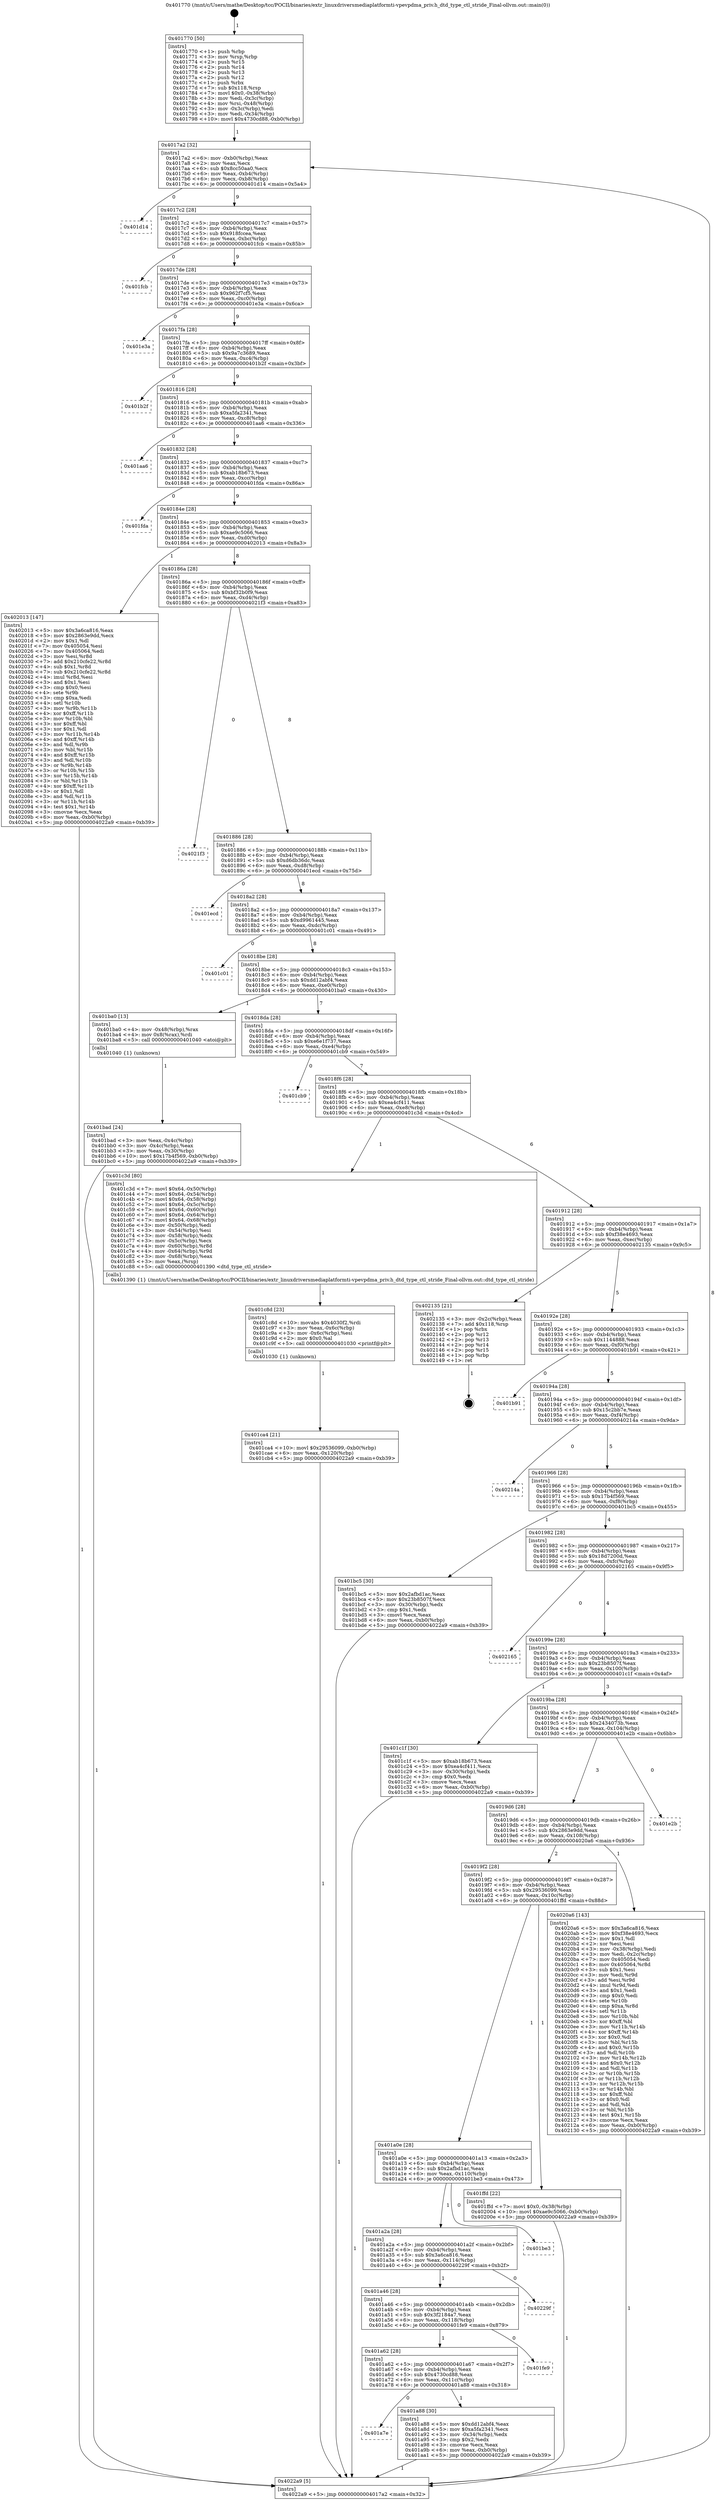digraph "0x401770" {
  label = "0x401770 (/mnt/c/Users/mathe/Desktop/tcc/POCII/binaries/extr_linuxdriversmediaplatformti-vpevpdma_priv.h_dtd_type_ctl_stride_Final-ollvm.out::main(0))"
  labelloc = "t"
  node[shape=record]

  Entry [label="",width=0.3,height=0.3,shape=circle,fillcolor=black,style=filled]
  "0x4017a2" [label="{
     0x4017a2 [32]\l
     | [instrs]\l
     &nbsp;&nbsp;0x4017a2 \<+6\>: mov -0xb0(%rbp),%eax\l
     &nbsp;&nbsp;0x4017a8 \<+2\>: mov %eax,%ecx\l
     &nbsp;&nbsp;0x4017aa \<+6\>: sub $0x8cc50aa0,%ecx\l
     &nbsp;&nbsp;0x4017b0 \<+6\>: mov %eax,-0xb4(%rbp)\l
     &nbsp;&nbsp;0x4017b6 \<+6\>: mov %ecx,-0xb8(%rbp)\l
     &nbsp;&nbsp;0x4017bc \<+6\>: je 0000000000401d14 \<main+0x5a4\>\l
  }"]
  "0x401d14" [label="{
     0x401d14\l
  }", style=dashed]
  "0x4017c2" [label="{
     0x4017c2 [28]\l
     | [instrs]\l
     &nbsp;&nbsp;0x4017c2 \<+5\>: jmp 00000000004017c7 \<main+0x57\>\l
     &nbsp;&nbsp;0x4017c7 \<+6\>: mov -0xb4(%rbp),%eax\l
     &nbsp;&nbsp;0x4017cd \<+5\>: sub $0x918fccea,%eax\l
     &nbsp;&nbsp;0x4017d2 \<+6\>: mov %eax,-0xbc(%rbp)\l
     &nbsp;&nbsp;0x4017d8 \<+6\>: je 0000000000401fcb \<main+0x85b\>\l
  }"]
  Exit [label="",width=0.3,height=0.3,shape=circle,fillcolor=black,style=filled,peripheries=2]
  "0x401fcb" [label="{
     0x401fcb\l
  }", style=dashed]
  "0x4017de" [label="{
     0x4017de [28]\l
     | [instrs]\l
     &nbsp;&nbsp;0x4017de \<+5\>: jmp 00000000004017e3 \<main+0x73\>\l
     &nbsp;&nbsp;0x4017e3 \<+6\>: mov -0xb4(%rbp),%eax\l
     &nbsp;&nbsp;0x4017e9 \<+5\>: sub $0x962f7cf5,%eax\l
     &nbsp;&nbsp;0x4017ee \<+6\>: mov %eax,-0xc0(%rbp)\l
     &nbsp;&nbsp;0x4017f4 \<+6\>: je 0000000000401e3a \<main+0x6ca\>\l
  }"]
  "0x401ca4" [label="{
     0x401ca4 [21]\l
     | [instrs]\l
     &nbsp;&nbsp;0x401ca4 \<+10\>: movl $0x29536099,-0xb0(%rbp)\l
     &nbsp;&nbsp;0x401cae \<+6\>: mov %eax,-0x120(%rbp)\l
     &nbsp;&nbsp;0x401cb4 \<+5\>: jmp 00000000004022a9 \<main+0xb39\>\l
  }"]
  "0x401e3a" [label="{
     0x401e3a\l
  }", style=dashed]
  "0x4017fa" [label="{
     0x4017fa [28]\l
     | [instrs]\l
     &nbsp;&nbsp;0x4017fa \<+5\>: jmp 00000000004017ff \<main+0x8f\>\l
     &nbsp;&nbsp;0x4017ff \<+6\>: mov -0xb4(%rbp),%eax\l
     &nbsp;&nbsp;0x401805 \<+5\>: sub $0x9a7c3689,%eax\l
     &nbsp;&nbsp;0x40180a \<+6\>: mov %eax,-0xc4(%rbp)\l
     &nbsp;&nbsp;0x401810 \<+6\>: je 0000000000401b2f \<main+0x3bf\>\l
  }"]
  "0x401c8d" [label="{
     0x401c8d [23]\l
     | [instrs]\l
     &nbsp;&nbsp;0x401c8d \<+10\>: movabs $0x4030f2,%rdi\l
     &nbsp;&nbsp;0x401c97 \<+3\>: mov %eax,-0x6c(%rbp)\l
     &nbsp;&nbsp;0x401c9a \<+3\>: mov -0x6c(%rbp),%esi\l
     &nbsp;&nbsp;0x401c9d \<+2\>: mov $0x0,%al\l
     &nbsp;&nbsp;0x401c9f \<+5\>: call 0000000000401030 \<printf@plt\>\l
     | [calls]\l
     &nbsp;&nbsp;0x401030 \{1\} (unknown)\l
  }"]
  "0x401b2f" [label="{
     0x401b2f\l
  }", style=dashed]
  "0x401816" [label="{
     0x401816 [28]\l
     | [instrs]\l
     &nbsp;&nbsp;0x401816 \<+5\>: jmp 000000000040181b \<main+0xab\>\l
     &nbsp;&nbsp;0x40181b \<+6\>: mov -0xb4(%rbp),%eax\l
     &nbsp;&nbsp;0x401821 \<+5\>: sub $0xa5fa2341,%eax\l
     &nbsp;&nbsp;0x401826 \<+6\>: mov %eax,-0xc8(%rbp)\l
     &nbsp;&nbsp;0x40182c \<+6\>: je 0000000000401aa6 \<main+0x336\>\l
  }"]
  "0x401bad" [label="{
     0x401bad [24]\l
     | [instrs]\l
     &nbsp;&nbsp;0x401bad \<+3\>: mov %eax,-0x4c(%rbp)\l
     &nbsp;&nbsp;0x401bb0 \<+3\>: mov -0x4c(%rbp),%eax\l
     &nbsp;&nbsp;0x401bb3 \<+3\>: mov %eax,-0x30(%rbp)\l
     &nbsp;&nbsp;0x401bb6 \<+10\>: movl $0x17b4f569,-0xb0(%rbp)\l
     &nbsp;&nbsp;0x401bc0 \<+5\>: jmp 00000000004022a9 \<main+0xb39\>\l
  }"]
  "0x401aa6" [label="{
     0x401aa6\l
  }", style=dashed]
  "0x401832" [label="{
     0x401832 [28]\l
     | [instrs]\l
     &nbsp;&nbsp;0x401832 \<+5\>: jmp 0000000000401837 \<main+0xc7\>\l
     &nbsp;&nbsp;0x401837 \<+6\>: mov -0xb4(%rbp),%eax\l
     &nbsp;&nbsp;0x40183d \<+5\>: sub $0xab18b673,%eax\l
     &nbsp;&nbsp;0x401842 \<+6\>: mov %eax,-0xcc(%rbp)\l
     &nbsp;&nbsp;0x401848 \<+6\>: je 0000000000401fda \<main+0x86a\>\l
  }"]
  "0x401770" [label="{
     0x401770 [50]\l
     | [instrs]\l
     &nbsp;&nbsp;0x401770 \<+1\>: push %rbp\l
     &nbsp;&nbsp;0x401771 \<+3\>: mov %rsp,%rbp\l
     &nbsp;&nbsp;0x401774 \<+2\>: push %r15\l
     &nbsp;&nbsp;0x401776 \<+2\>: push %r14\l
     &nbsp;&nbsp;0x401778 \<+2\>: push %r13\l
     &nbsp;&nbsp;0x40177a \<+2\>: push %r12\l
     &nbsp;&nbsp;0x40177c \<+1\>: push %rbx\l
     &nbsp;&nbsp;0x40177d \<+7\>: sub $0x118,%rsp\l
     &nbsp;&nbsp;0x401784 \<+7\>: movl $0x0,-0x38(%rbp)\l
     &nbsp;&nbsp;0x40178b \<+3\>: mov %edi,-0x3c(%rbp)\l
     &nbsp;&nbsp;0x40178e \<+4\>: mov %rsi,-0x48(%rbp)\l
     &nbsp;&nbsp;0x401792 \<+3\>: mov -0x3c(%rbp),%edi\l
     &nbsp;&nbsp;0x401795 \<+3\>: mov %edi,-0x34(%rbp)\l
     &nbsp;&nbsp;0x401798 \<+10\>: movl $0x4730cd88,-0xb0(%rbp)\l
  }"]
  "0x401fda" [label="{
     0x401fda\l
  }", style=dashed]
  "0x40184e" [label="{
     0x40184e [28]\l
     | [instrs]\l
     &nbsp;&nbsp;0x40184e \<+5\>: jmp 0000000000401853 \<main+0xe3\>\l
     &nbsp;&nbsp;0x401853 \<+6\>: mov -0xb4(%rbp),%eax\l
     &nbsp;&nbsp;0x401859 \<+5\>: sub $0xae9c5066,%eax\l
     &nbsp;&nbsp;0x40185e \<+6\>: mov %eax,-0xd0(%rbp)\l
     &nbsp;&nbsp;0x401864 \<+6\>: je 0000000000402013 \<main+0x8a3\>\l
  }"]
  "0x4022a9" [label="{
     0x4022a9 [5]\l
     | [instrs]\l
     &nbsp;&nbsp;0x4022a9 \<+5\>: jmp 00000000004017a2 \<main+0x32\>\l
  }"]
  "0x402013" [label="{
     0x402013 [147]\l
     | [instrs]\l
     &nbsp;&nbsp;0x402013 \<+5\>: mov $0x3a6ca816,%eax\l
     &nbsp;&nbsp;0x402018 \<+5\>: mov $0x2863e9dd,%ecx\l
     &nbsp;&nbsp;0x40201d \<+2\>: mov $0x1,%dl\l
     &nbsp;&nbsp;0x40201f \<+7\>: mov 0x405054,%esi\l
     &nbsp;&nbsp;0x402026 \<+7\>: mov 0x405064,%edi\l
     &nbsp;&nbsp;0x40202d \<+3\>: mov %esi,%r8d\l
     &nbsp;&nbsp;0x402030 \<+7\>: add $0x210cfe22,%r8d\l
     &nbsp;&nbsp;0x402037 \<+4\>: sub $0x1,%r8d\l
     &nbsp;&nbsp;0x40203b \<+7\>: sub $0x210cfe22,%r8d\l
     &nbsp;&nbsp;0x402042 \<+4\>: imul %r8d,%esi\l
     &nbsp;&nbsp;0x402046 \<+3\>: and $0x1,%esi\l
     &nbsp;&nbsp;0x402049 \<+3\>: cmp $0x0,%esi\l
     &nbsp;&nbsp;0x40204c \<+4\>: sete %r9b\l
     &nbsp;&nbsp;0x402050 \<+3\>: cmp $0xa,%edi\l
     &nbsp;&nbsp;0x402053 \<+4\>: setl %r10b\l
     &nbsp;&nbsp;0x402057 \<+3\>: mov %r9b,%r11b\l
     &nbsp;&nbsp;0x40205a \<+4\>: xor $0xff,%r11b\l
     &nbsp;&nbsp;0x40205e \<+3\>: mov %r10b,%bl\l
     &nbsp;&nbsp;0x402061 \<+3\>: xor $0xff,%bl\l
     &nbsp;&nbsp;0x402064 \<+3\>: xor $0x1,%dl\l
     &nbsp;&nbsp;0x402067 \<+3\>: mov %r11b,%r14b\l
     &nbsp;&nbsp;0x40206a \<+4\>: and $0xff,%r14b\l
     &nbsp;&nbsp;0x40206e \<+3\>: and %dl,%r9b\l
     &nbsp;&nbsp;0x402071 \<+3\>: mov %bl,%r15b\l
     &nbsp;&nbsp;0x402074 \<+4\>: and $0xff,%r15b\l
     &nbsp;&nbsp;0x402078 \<+3\>: and %dl,%r10b\l
     &nbsp;&nbsp;0x40207b \<+3\>: or %r9b,%r14b\l
     &nbsp;&nbsp;0x40207e \<+3\>: or %r10b,%r15b\l
     &nbsp;&nbsp;0x402081 \<+3\>: xor %r15b,%r14b\l
     &nbsp;&nbsp;0x402084 \<+3\>: or %bl,%r11b\l
     &nbsp;&nbsp;0x402087 \<+4\>: xor $0xff,%r11b\l
     &nbsp;&nbsp;0x40208b \<+3\>: or $0x1,%dl\l
     &nbsp;&nbsp;0x40208e \<+3\>: and %dl,%r11b\l
     &nbsp;&nbsp;0x402091 \<+3\>: or %r11b,%r14b\l
     &nbsp;&nbsp;0x402094 \<+4\>: test $0x1,%r14b\l
     &nbsp;&nbsp;0x402098 \<+3\>: cmovne %ecx,%eax\l
     &nbsp;&nbsp;0x40209b \<+6\>: mov %eax,-0xb0(%rbp)\l
     &nbsp;&nbsp;0x4020a1 \<+5\>: jmp 00000000004022a9 \<main+0xb39\>\l
  }"]
  "0x40186a" [label="{
     0x40186a [28]\l
     | [instrs]\l
     &nbsp;&nbsp;0x40186a \<+5\>: jmp 000000000040186f \<main+0xff\>\l
     &nbsp;&nbsp;0x40186f \<+6\>: mov -0xb4(%rbp),%eax\l
     &nbsp;&nbsp;0x401875 \<+5\>: sub $0xbf32b0f9,%eax\l
     &nbsp;&nbsp;0x40187a \<+6\>: mov %eax,-0xd4(%rbp)\l
     &nbsp;&nbsp;0x401880 \<+6\>: je 00000000004021f3 \<main+0xa83\>\l
  }"]
  "0x401a7e" [label="{
     0x401a7e\l
  }", style=dashed]
  "0x4021f3" [label="{
     0x4021f3\l
  }", style=dashed]
  "0x401886" [label="{
     0x401886 [28]\l
     | [instrs]\l
     &nbsp;&nbsp;0x401886 \<+5\>: jmp 000000000040188b \<main+0x11b\>\l
     &nbsp;&nbsp;0x40188b \<+6\>: mov -0xb4(%rbp),%eax\l
     &nbsp;&nbsp;0x401891 \<+5\>: sub $0xd6db36dc,%eax\l
     &nbsp;&nbsp;0x401896 \<+6\>: mov %eax,-0xd8(%rbp)\l
     &nbsp;&nbsp;0x40189c \<+6\>: je 0000000000401ecd \<main+0x75d\>\l
  }"]
  "0x401a88" [label="{
     0x401a88 [30]\l
     | [instrs]\l
     &nbsp;&nbsp;0x401a88 \<+5\>: mov $0xdd12abf4,%eax\l
     &nbsp;&nbsp;0x401a8d \<+5\>: mov $0xa5fa2341,%ecx\l
     &nbsp;&nbsp;0x401a92 \<+3\>: mov -0x34(%rbp),%edx\l
     &nbsp;&nbsp;0x401a95 \<+3\>: cmp $0x2,%edx\l
     &nbsp;&nbsp;0x401a98 \<+3\>: cmovne %ecx,%eax\l
     &nbsp;&nbsp;0x401a9b \<+6\>: mov %eax,-0xb0(%rbp)\l
     &nbsp;&nbsp;0x401aa1 \<+5\>: jmp 00000000004022a9 \<main+0xb39\>\l
  }"]
  "0x401ecd" [label="{
     0x401ecd\l
  }", style=dashed]
  "0x4018a2" [label="{
     0x4018a2 [28]\l
     | [instrs]\l
     &nbsp;&nbsp;0x4018a2 \<+5\>: jmp 00000000004018a7 \<main+0x137\>\l
     &nbsp;&nbsp;0x4018a7 \<+6\>: mov -0xb4(%rbp),%eax\l
     &nbsp;&nbsp;0x4018ad \<+5\>: sub $0xd9961445,%eax\l
     &nbsp;&nbsp;0x4018b2 \<+6\>: mov %eax,-0xdc(%rbp)\l
     &nbsp;&nbsp;0x4018b8 \<+6\>: je 0000000000401c01 \<main+0x491\>\l
  }"]
  "0x401a62" [label="{
     0x401a62 [28]\l
     | [instrs]\l
     &nbsp;&nbsp;0x401a62 \<+5\>: jmp 0000000000401a67 \<main+0x2f7\>\l
     &nbsp;&nbsp;0x401a67 \<+6\>: mov -0xb4(%rbp),%eax\l
     &nbsp;&nbsp;0x401a6d \<+5\>: sub $0x4730cd88,%eax\l
     &nbsp;&nbsp;0x401a72 \<+6\>: mov %eax,-0x11c(%rbp)\l
     &nbsp;&nbsp;0x401a78 \<+6\>: je 0000000000401a88 \<main+0x318\>\l
  }"]
  "0x401c01" [label="{
     0x401c01\l
  }", style=dashed]
  "0x4018be" [label="{
     0x4018be [28]\l
     | [instrs]\l
     &nbsp;&nbsp;0x4018be \<+5\>: jmp 00000000004018c3 \<main+0x153\>\l
     &nbsp;&nbsp;0x4018c3 \<+6\>: mov -0xb4(%rbp),%eax\l
     &nbsp;&nbsp;0x4018c9 \<+5\>: sub $0xdd12abf4,%eax\l
     &nbsp;&nbsp;0x4018ce \<+6\>: mov %eax,-0xe0(%rbp)\l
     &nbsp;&nbsp;0x4018d4 \<+6\>: je 0000000000401ba0 \<main+0x430\>\l
  }"]
  "0x401fe9" [label="{
     0x401fe9\l
  }", style=dashed]
  "0x401ba0" [label="{
     0x401ba0 [13]\l
     | [instrs]\l
     &nbsp;&nbsp;0x401ba0 \<+4\>: mov -0x48(%rbp),%rax\l
     &nbsp;&nbsp;0x401ba4 \<+4\>: mov 0x8(%rax),%rdi\l
     &nbsp;&nbsp;0x401ba8 \<+5\>: call 0000000000401040 \<atoi@plt\>\l
     | [calls]\l
     &nbsp;&nbsp;0x401040 \{1\} (unknown)\l
  }"]
  "0x4018da" [label="{
     0x4018da [28]\l
     | [instrs]\l
     &nbsp;&nbsp;0x4018da \<+5\>: jmp 00000000004018df \<main+0x16f\>\l
     &nbsp;&nbsp;0x4018df \<+6\>: mov -0xb4(%rbp),%eax\l
     &nbsp;&nbsp;0x4018e5 \<+5\>: sub $0xe6e1f737,%eax\l
     &nbsp;&nbsp;0x4018ea \<+6\>: mov %eax,-0xe4(%rbp)\l
     &nbsp;&nbsp;0x4018f0 \<+6\>: je 0000000000401cb9 \<main+0x549\>\l
  }"]
  "0x401a46" [label="{
     0x401a46 [28]\l
     | [instrs]\l
     &nbsp;&nbsp;0x401a46 \<+5\>: jmp 0000000000401a4b \<main+0x2db\>\l
     &nbsp;&nbsp;0x401a4b \<+6\>: mov -0xb4(%rbp),%eax\l
     &nbsp;&nbsp;0x401a51 \<+5\>: sub $0x3f2184a7,%eax\l
     &nbsp;&nbsp;0x401a56 \<+6\>: mov %eax,-0x118(%rbp)\l
     &nbsp;&nbsp;0x401a5c \<+6\>: je 0000000000401fe9 \<main+0x879\>\l
  }"]
  "0x401cb9" [label="{
     0x401cb9\l
  }", style=dashed]
  "0x4018f6" [label="{
     0x4018f6 [28]\l
     | [instrs]\l
     &nbsp;&nbsp;0x4018f6 \<+5\>: jmp 00000000004018fb \<main+0x18b\>\l
     &nbsp;&nbsp;0x4018fb \<+6\>: mov -0xb4(%rbp),%eax\l
     &nbsp;&nbsp;0x401901 \<+5\>: sub $0xea4cf411,%eax\l
     &nbsp;&nbsp;0x401906 \<+6\>: mov %eax,-0xe8(%rbp)\l
     &nbsp;&nbsp;0x40190c \<+6\>: je 0000000000401c3d \<main+0x4cd\>\l
  }"]
  "0x40229f" [label="{
     0x40229f\l
  }", style=dashed]
  "0x401c3d" [label="{
     0x401c3d [80]\l
     | [instrs]\l
     &nbsp;&nbsp;0x401c3d \<+7\>: movl $0x64,-0x50(%rbp)\l
     &nbsp;&nbsp;0x401c44 \<+7\>: movl $0x64,-0x54(%rbp)\l
     &nbsp;&nbsp;0x401c4b \<+7\>: movl $0x64,-0x58(%rbp)\l
     &nbsp;&nbsp;0x401c52 \<+7\>: movl $0x64,-0x5c(%rbp)\l
     &nbsp;&nbsp;0x401c59 \<+7\>: movl $0x64,-0x60(%rbp)\l
     &nbsp;&nbsp;0x401c60 \<+7\>: movl $0x64,-0x64(%rbp)\l
     &nbsp;&nbsp;0x401c67 \<+7\>: movl $0x64,-0x68(%rbp)\l
     &nbsp;&nbsp;0x401c6e \<+3\>: mov -0x50(%rbp),%edi\l
     &nbsp;&nbsp;0x401c71 \<+3\>: mov -0x54(%rbp),%esi\l
     &nbsp;&nbsp;0x401c74 \<+3\>: mov -0x58(%rbp),%edx\l
     &nbsp;&nbsp;0x401c77 \<+3\>: mov -0x5c(%rbp),%ecx\l
     &nbsp;&nbsp;0x401c7a \<+4\>: mov -0x60(%rbp),%r8d\l
     &nbsp;&nbsp;0x401c7e \<+4\>: mov -0x64(%rbp),%r9d\l
     &nbsp;&nbsp;0x401c82 \<+3\>: mov -0x68(%rbp),%eax\l
     &nbsp;&nbsp;0x401c85 \<+3\>: mov %eax,(%rsp)\l
     &nbsp;&nbsp;0x401c88 \<+5\>: call 0000000000401390 \<dtd_type_ctl_stride\>\l
     | [calls]\l
     &nbsp;&nbsp;0x401390 \{1\} (/mnt/c/Users/mathe/Desktop/tcc/POCII/binaries/extr_linuxdriversmediaplatformti-vpevpdma_priv.h_dtd_type_ctl_stride_Final-ollvm.out::dtd_type_ctl_stride)\l
  }"]
  "0x401912" [label="{
     0x401912 [28]\l
     | [instrs]\l
     &nbsp;&nbsp;0x401912 \<+5\>: jmp 0000000000401917 \<main+0x1a7\>\l
     &nbsp;&nbsp;0x401917 \<+6\>: mov -0xb4(%rbp),%eax\l
     &nbsp;&nbsp;0x40191d \<+5\>: sub $0xf38e4693,%eax\l
     &nbsp;&nbsp;0x401922 \<+6\>: mov %eax,-0xec(%rbp)\l
     &nbsp;&nbsp;0x401928 \<+6\>: je 0000000000402135 \<main+0x9c5\>\l
  }"]
  "0x401a2a" [label="{
     0x401a2a [28]\l
     | [instrs]\l
     &nbsp;&nbsp;0x401a2a \<+5\>: jmp 0000000000401a2f \<main+0x2bf\>\l
     &nbsp;&nbsp;0x401a2f \<+6\>: mov -0xb4(%rbp),%eax\l
     &nbsp;&nbsp;0x401a35 \<+5\>: sub $0x3a6ca816,%eax\l
     &nbsp;&nbsp;0x401a3a \<+6\>: mov %eax,-0x114(%rbp)\l
     &nbsp;&nbsp;0x401a40 \<+6\>: je 000000000040229f \<main+0xb2f\>\l
  }"]
  "0x402135" [label="{
     0x402135 [21]\l
     | [instrs]\l
     &nbsp;&nbsp;0x402135 \<+3\>: mov -0x2c(%rbp),%eax\l
     &nbsp;&nbsp;0x402138 \<+7\>: add $0x118,%rsp\l
     &nbsp;&nbsp;0x40213f \<+1\>: pop %rbx\l
     &nbsp;&nbsp;0x402140 \<+2\>: pop %r12\l
     &nbsp;&nbsp;0x402142 \<+2\>: pop %r13\l
     &nbsp;&nbsp;0x402144 \<+2\>: pop %r14\l
     &nbsp;&nbsp;0x402146 \<+2\>: pop %r15\l
     &nbsp;&nbsp;0x402148 \<+1\>: pop %rbp\l
     &nbsp;&nbsp;0x402149 \<+1\>: ret\l
  }"]
  "0x40192e" [label="{
     0x40192e [28]\l
     | [instrs]\l
     &nbsp;&nbsp;0x40192e \<+5\>: jmp 0000000000401933 \<main+0x1c3\>\l
     &nbsp;&nbsp;0x401933 \<+6\>: mov -0xb4(%rbp),%eax\l
     &nbsp;&nbsp;0x401939 \<+5\>: sub $0x1144888,%eax\l
     &nbsp;&nbsp;0x40193e \<+6\>: mov %eax,-0xf0(%rbp)\l
     &nbsp;&nbsp;0x401944 \<+6\>: je 0000000000401b91 \<main+0x421\>\l
  }"]
  "0x401be3" [label="{
     0x401be3\l
  }", style=dashed]
  "0x401b91" [label="{
     0x401b91\l
  }", style=dashed]
  "0x40194a" [label="{
     0x40194a [28]\l
     | [instrs]\l
     &nbsp;&nbsp;0x40194a \<+5\>: jmp 000000000040194f \<main+0x1df\>\l
     &nbsp;&nbsp;0x40194f \<+6\>: mov -0xb4(%rbp),%eax\l
     &nbsp;&nbsp;0x401955 \<+5\>: sub $0x15c2bb7e,%eax\l
     &nbsp;&nbsp;0x40195a \<+6\>: mov %eax,-0xf4(%rbp)\l
     &nbsp;&nbsp;0x401960 \<+6\>: je 000000000040214a \<main+0x9da\>\l
  }"]
  "0x401a0e" [label="{
     0x401a0e [28]\l
     | [instrs]\l
     &nbsp;&nbsp;0x401a0e \<+5\>: jmp 0000000000401a13 \<main+0x2a3\>\l
     &nbsp;&nbsp;0x401a13 \<+6\>: mov -0xb4(%rbp),%eax\l
     &nbsp;&nbsp;0x401a19 \<+5\>: sub $0x2afbd1ac,%eax\l
     &nbsp;&nbsp;0x401a1e \<+6\>: mov %eax,-0x110(%rbp)\l
     &nbsp;&nbsp;0x401a24 \<+6\>: je 0000000000401be3 \<main+0x473\>\l
  }"]
  "0x40214a" [label="{
     0x40214a\l
  }", style=dashed]
  "0x401966" [label="{
     0x401966 [28]\l
     | [instrs]\l
     &nbsp;&nbsp;0x401966 \<+5\>: jmp 000000000040196b \<main+0x1fb\>\l
     &nbsp;&nbsp;0x40196b \<+6\>: mov -0xb4(%rbp),%eax\l
     &nbsp;&nbsp;0x401971 \<+5\>: sub $0x17b4f569,%eax\l
     &nbsp;&nbsp;0x401976 \<+6\>: mov %eax,-0xf8(%rbp)\l
     &nbsp;&nbsp;0x40197c \<+6\>: je 0000000000401bc5 \<main+0x455\>\l
  }"]
  "0x401ffd" [label="{
     0x401ffd [22]\l
     | [instrs]\l
     &nbsp;&nbsp;0x401ffd \<+7\>: movl $0x0,-0x38(%rbp)\l
     &nbsp;&nbsp;0x402004 \<+10\>: movl $0xae9c5066,-0xb0(%rbp)\l
     &nbsp;&nbsp;0x40200e \<+5\>: jmp 00000000004022a9 \<main+0xb39\>\l
  }"]
  "0x401bc5" [label="{
     0x401bc5 [30]\l
     | [instrs]\l
     &nbsp;&nbsp;0x401bc5 \<+5\>: mov $0x2afbd1ac,%eax\l
     &nbsp;&nbsp;0x401bca \<+5\>: mov $0x23b8507f,%ecx\l
     &nbsp;&nbsp;0x401bcf \<+3\>: mov -0x30(%rbp),%edx\l
     &nbsp;&nbsp;0x401bd2 \<+3\>: cmp $0x1,%edx\l
     &nbsp;&nbsp;0x401bd5 \<+3\>: cmovl %ecx,%eax\l
     &nbsp;&nbsp;0x401bd8 \<+6\>: mov %eax,-0xb0(%rbp)\l
     &nbsp;&nbsp;0x401bde \<+5\>: jmp 00000000004022a9 \<main+0xb39\>\l
  }"]
  "0x401982" [label="{
     0x401982 [28]\l
     | [instrs]\l
     &nbsp;&nbsp;0x401982 \<+5\>: jmp 0000000000401987 \<main+0x217\>\l
     &nbsp;&nbsp;0x401987 \<+6\>: mov -0xb4(%rbp),%eax\l
     &nbsp;&nbsp;0x40198d \<+5\>: sub $0x18d7200d,%eax\l
     &nbsp;&nbsp;0x401992 \<+6\>: mov %eax,-0xfc(%rbp)\l
     &nbsp;&nbsp;0x401998 \<+6\>: je 0000000000402165 \<main+0x9f5\>\l
  }"]
  "0x4019f2" [label="{
     0x4019f2 [28]\l
     | [instrs]\l
     &nbsp;&nbsp;0x4019f2 \<+5\>: jmp 00000000004019f7 \<main+0x287\>\l
     &nbsp;&nbsp;0x4019f7 \<+6\>: mov -0xb4(%rbp),%eax\l
     &nbsp;&nbsp;0x4019fd \<+5\>: sub $0x29536099,%eax\l
     &nbsp;&nbsp;0x401a02 \<+6\>: mov %eax,-0x10c(%rbp)\l
     &nbsp;&nbsp;0x401a08 \<+6\>: je 0000000000401ffd \<main+0x88d\>\l
  }"]
  "0x402165" [label="{
     0x402165\l
  }", style=dashed]
  "0x40199e" [label="{
     0x40199e [28]\l
     | [instrs]\l
     &nbsp;&nbsp;0x40199e \<+5\>: jmp 00000000004019a3 \<main+0x233\>\l
     &nbsp;&nbsp;0x4019a3 \<+6\>: mov -0xb4(%rbp),%eax\l
     &nbsp;&nbsp;0x4019a9 \<+5\>: sub $0x23b8507f,%eax\l
     &nbsp;&nbsp;0x4019ae \<+6\>: mov %eax,-0x100(%rbp)\l
     &nbsp;&nbsp;0x4019b4 \<+6\>: je 0000000000401c1f \<main+0x4af\>\l
  }"]
  "0x4020a6" [label="{
     0x4020a6 [143]\l
     | [instrs]\l
     &nbsp;&nbsp;0x4020a6 \<+5\>: mov $0x3a6ca816,%eax\l
     &nbsp;&nbsp;0x4020ab \<+5\>: mov $0xf38e4693,%ecx\l
     &nbsp;&nbsp;0x4020b0 \<+2\>: mov $0x1,%dl\l
     &nbsp;&nbsp;0x4020b2 \<+2\>: xor %esi,%esi\l
     &nbsp;&nbsp;0x4020b4 \<+3\>: mov -0x38(%rbp),%edi\l
     &nbsp;&nbsp;0x4020b7 \<+3\>: mov %edi,-0x2c(%rbp)\l
     &nbsp;&nbsp;0x4020ba \<+7\>: mov 0x405054,%edi\l
     &nbsp;&nbsp;0x4020c1 \<+8\>: mov 0x405064,%r8d\l
     &nbsp;&nbsp;0x4020c9 \<+3\>: sub $0x1,%esi\l
     &nbsp;&nbsp;0x4020cc \<+3\>: mov %edi,%r9d\l
     &nbsp;&nbsp;0x4020cf \<+3\>: add %esi,%r9d\l
     &nbsp;&nbsp;0x4020d2 \<+4\>: imul %r9d,%edi\l
     &nbsp;&nbsp;0x4020d6 \<+3\>: and $0x1,%edi\l
     &nbsp;&nbsp;0x4020d9 \<+3\>: cmp $0x0,%edi\l
     &nbsp;&nbsp;0x4020dc \<+4\>: sete %r10b\l
     &nbsp;&nbsp;0x4020e0 \<+4\>: cmp $0xa,%r8d\l
     &nbsp;&nbsp;0x4020e4 \<+4\>: setl %r11b\l
     &nbsp;&nbsp;0x4020e8 \<+3\>: mov %r10b,%bl\l
     &nbsp;&nbsp;0x4020eb \<+3\>: xor $0xff,%bl\l
     &nbsp;&nbsp;0x4020ee \<+3\>: mov %r11b,%r14b\l
     &nbsp;&nbsp;0x4020f1 \<+4\>: xor $0xff,%r14b\l
     &nbsp;&nbsp;0x4020f5 \<+3\>: xor $0x0,%dl\l
     &nbsp;&nbsp;0x4020f8 \<+3\>: mov %bl,%r15b\l
     &nbsp;&nbsp;0x4020fb \<+4\>: and $0x0,%r15b\l
     &nbsp;&nbsp;0x4020ff \<+3\>: and %dl,%r10b\l
     &nbsp;&nbsp;0x402102 \<+3\>: mov %r14b,%r12b\l
     &nbsp;&nbsp;0x402105 \<+4\>: and $0x0,%r12b\l
     &nbsp;&nbsp;0x402109 \<+3\>: and %dl,%r11b\l
     &nbsp;&nbsp;0x40210c \<+3\>: or %r10b,%r15b\l
     &nbsp;&nbsp;0x40210f \<+3\>: or %r11b,%r12b\l
     &nbsp;&nbsp;0x402112 \<+3\>: xor %r12b,%r15b\l
     &nbsp;&nbsp;0x402115 \<+3\>: or %r14b,%bl\l
     &nbsp;&nbsp;0x402118 \<+3\>: xor $0xff,%bl\l
     &nbsp;&nbsp;0x40211b \<+3\>: or $0x0,%dl\l
     &nbsp;&nbsp;0x40211e \<+2\>: and %dl,%bl\l
     &nbsp;&nbsp;0x402120 \<+3\>: or %bl,%r15b\l
     &nbsp;&nbsp;0x402123 \<+4\>: test $0x1,%r15b\l
     &nbsp;&nbsp;0x402127 \<+3\>: cmovne %ecx,%eax\l
     &nbsp;&nbsp;0x40212a \<+6\>: mov %eax,-0xb0(%rbp)\l
     &nbsp;&nbsp;0x402130 \<+5\>: jmp 00000000004022a9 \<main+0xb39\>\l
  }"]
  "0x401c1f" [label="{
     0x401c1f [30]\l
     | [instrs]\l
     &nbsp;&nbsp;0x401c1f \<+5\>: mov $0xab18b673,%eax\l
     &nbsp;&nbsp;0x401c24 \<+5\>: mov $0xea4cf411,%ecx\l
     &nbsp;&nbsp;0x401c29 \<+3\>: mov -0x30(%rbp),%edx\l
     &nbsp;&nbsp;0x401c2c \<+3\>: cmp $0x0,%edx\l
     &nbsp;&nbsp;0x401c2f \<+3\>: cmove %ecx,%eax\l
     &nbsp;&nbsp;0x401c32 \<+6\>: mov %eax,-0xb0(%rbp)\l
     &nbsp;&nbsp;0x401c38 \<+5\>: jmp 00000000004022a9 \<main+0xb39\>\l
  }"]
  "0x4019ba" [label="{
     0x4019ba [28]\l
     | [instrs]\l
     &nbsp;&nbsp;0x4019ba \<+5\>: jmp 00000000004019bf \<main+0x24f\>\l
     &nbsp;&nbsp;0x4019bf \<+6\>: mov -0xb4(%rbp),%eax\l
     &nbsp;&nbsp;0x4019c5 \<+5\>: sub $0x2434073b,%eax\l
     &nbsp;&nbsp;0x4019ca \<+6\>: mov %eax,-0x104(%rbp)\l
     &nbsp;&nbsp;0x4019d0 \<+6\>: je 0000000000401e2b \<main+0x6bb\>\l
  }"]
  "0x4019d6" [label="{
     0x4019d6 [28]\l
     | [instrs]\l
     &nbsp;&nbsp;0x4019d6 \<+5\>: jmp 00000000004019db \<main+0x26b\>\l
     &nbsp;&nbsp;0x4019db \<+6\>: mov -0xb4(%rbp),%eax\l
     &nbsp;&nbsp;0x4019e1 \<+5\>: sub $0x2863e9dd,%eax\l
     &nbsp;&nbsp;0x4019e6 \<+6\>: mov %eax,-0x108(%rbp)\l
     &nbsp;&nbsp;0x4019ec \<+6\>: je 00000000004020a6 \<main+0x936\>\l
  }"]
  "0x401e2b" [label="{
     0x401e2b\l
  }", style=dashed]
  Entry -> "0x401770" [label=" 1"]
  "0x4017a2" -> "0x401d14" [label=" 0"]
  "0x4017a2" -> "0x4017c2" [label=" 9"]
  "0x402135" -> Exit [label=" 1"]
  "0x4017c2" -> "0x401fcb" [label=" 0"]
  "0x4017c2" -> "0x4017de" [label=" 9"]
  "0x4020a6" -> "0x4022a9" [label=" 1"]
  "0x4017de" -> "0x401e3a" [label=" 0"]
  "0x4017de" -> "0x4017fa" [label=" 9"]
  "0x402013" -> "0x4022a9" [label=" 1"]
  "0x4017fa" -> "0x401b2f" [label=" 0"]
  "0x4017fa" -> "0x401816" [label=" 9"]
  "0x401ffd" -> "0x4022a9" [label=" 1"]
  "0x401816" -> "0x401aa6" [label=" 0"]
  "0x401816" -> "0x401832" [label=" 9"]
  "0x401ca4" -> "0x4022a9" [label=" 1"]
  "0x401832" -> "0x401fda" [label=" 0"]
  "0x401832" -> "0x40184e" [label=" 9"]
  "0x401c8d" -> "0x401ca4" [label=" 1"]
  "0x40184e" -> "0x402013" [label=" 1"]
  "0x40184e" -> "0x40186a" [label=" 8"]
  "0x401c3d" -> "0x401c8d" [label=" 1"]
  "0x40186a" -> "0x4021f3" [label=" 0"]
  "0x40186a" -> "0x401886" [label=" 8"]
  "0x401c1f" -> "0x4022a9" [label=" 1"]
  "0x401886" -> "0x401ecd" [label=" 0"]
  "0x401886" -> "0x4018a2" [label=" 8"]
  "0x401bc5" -> "0x4022a9" [label=" 1"]
  "0x4018a2" -> "0x401c01" [label=" 0"]
  "0x4018a2" -> "0x4018be" [label=" 8"]
  "0x401ba0" -> "0x401bad" [label=" 1"]
  "0x4018be" -> "0x401ba0" [label=" 1"]
  "0x4018be" -> "0x4018da" [label=" 7"]
  "0x4022a9" -> "0x4017a2" [label=" 8"]
  "0x4018da" -> "0x401cb9" [label=" 0"]
  "0x4018da" -> "0x4018f6" [label=" 7"]
  "0x401a88" -> "0x4022a9" [label=" 1"]
  "0x4018f6" -> "0x401c3d" [label=" 1"]
  "0x4018f6" -> "0x401912" [label=" 6"]
  "0x401a62" -> "0x401a7e" [label=" 0"]
  "0x401912" -> "0x402135" [label=" 1"]
  "0x401912" -> "0x40192e" [label=" 5"]
  "0x401bad" -> "0x4022a9" [label=" 1"]
  "0x40192e" -> "0x401b91" [label=" 0"]
  "0x40192e" -> "0x40194a" [label=" 5"]
  "0x401a46" -> "0x401a62" [label=" 1"]
  "0x40194a" -> "0x40214a" [label=" 0"]
  "0x40194a" -> "0x401966" [label=" 5"]
  "0x401770" -> "0x4017a2" [label=" 1"]
  "0x401966" -> "0x401bc5" [label=" 1"]
  "0x401966" -> "0x401982" [label=" 4"]
  "0x401a2a" -> "0x401a46" [label=" 1"]
  "0x401982" -> "0x402165" [label=" 0"]
  "0x401982" -> "0x40199e" [label=" 4"]
  "0x401a62" -> "0x401a88" [label=" 1"]
  "0x40199e" -> "0x401c1f" [label=" 1"]
  "0x40199e" -> "0x4019ba" [label=" 3"]
  "0x401a0e" -> "0x401a2a" [label=" 1"]
  "0x4019ba" -> "0x401e2b" [label=" 0"]
  "0x4019ba" -> "0x4019d6" [label=" 3"]
  "0x401a0e" -> "0x401be3" [label=" 0"]
  "0x4019d6" -> "0x4020a6" [label=" 1"]
  "0x4019d6" -> "0x4019f2" [label=" 2"]
  "0x401a2a" -> "0x40229f" [label=" 0"]
  "0x4019f2" -> "0x401ffd" [label=" 1"]
  "0x4019f2" -> "0x401a0e" [label=" 1"]
  "0x401a46" -> "0x401fe9" [label=" 0"]
}
